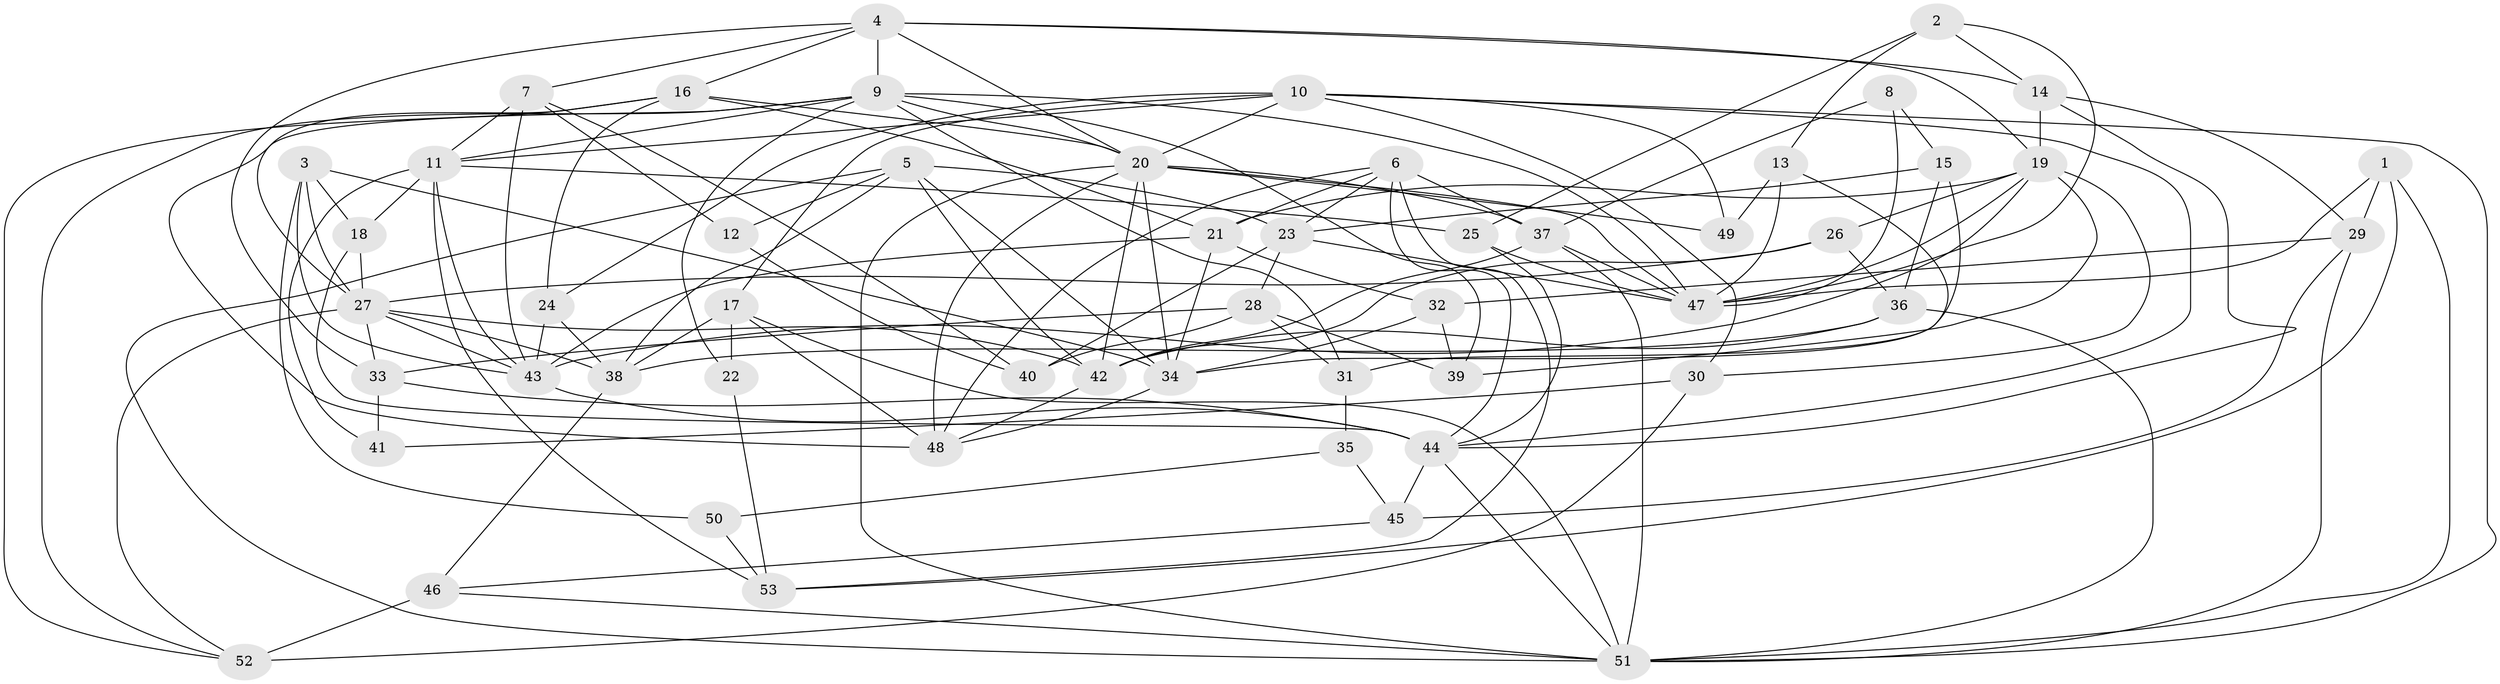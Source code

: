 // original degree distribution, {3: 0.2761904761904762, 4: 0.2761904761904762, 2: 0.11428571428571428, 6: 0.06666666666666667, 5: 0.21904761904761905, 7: 0.0380952380952381, 8: 0.009523809523809525}
// Generated by graph-tools (version 1.1) at 2025/02/03/09/25 03:02:10]
// undirected, 53 vertices, 145 edges
graph export_dot {
graph [start="1"]
  node [color=gray90,style=filled];
  1;
  2;
  3;
  4;
  5;
  6;
  7;
  8;
  9;
  10;
  11;
  12;
  13;
  14;
  15;
  16;
  17;
  18;
  19;
  20;
  21;
  22;
  23;
  24;
  25;
  26;
  27;
  28;
  29;
  30;
  31;
  32;
  33;
  34;
  35;
  36;
  37;
  38;
  39;
  40;
  41;
  42;
  43;
  44;
  45;
  46;
  47;
  48;
  49;
  50;
  51;
  52;
  53;
  1 -- 29 [weight=1.0];
  1 -- 47 [weight=1.0];
  1 -- 51 [weight=1.0];
  1 -- 53 [weight=1.0];
  2 -- 13 [weight=1.0];
  2 -- 14 [weight=1.0];
  2 -- 25 [weight=1.0];
  2 -- 47 [weight=1.0];
  3 -- 18 [weight=1.0];
  3 -- 27 [weight=1.0];
  3 -- 34 [weight=1.0];
  3 -- 43 [weight=1.0];
  3 -- 50 [weight=1.0];
  4 -- 7 [weight=1.0];
  4 -- 9 [weight=1.0];
  4 -- 14 [weight=1.0];
  4 -- 16 [weight=1.0];
  4 -- 19 [weight=1.0];
  4 -- 20 [weight=1.0];
  4 -- 33 [weight=1.0];
  5 -- 12 [weight=1.0];
  5 -- 23 [weight=1.0];
  5 -- 34 [weight=1.0];
  5 -- 38 [weight=1.0];
  5 -- 42 [weight=1.0];
  5 -- 51 [weight=1.0];
  6 -- 21 [weight=1.0];
  6 -- 23 [weight=1.0];
  6 -- 37 [weight=1.0];
  6 -- 44 [weight=1.0];
  6 -- 48 [weight=1.0];
  6 -- 53 [weight=1.0];
  7 -- 11 [weight=1.0];
  7 -- 12 [weight=1.0];
  7 -- 40 [weight=1.0];
  7 -- 43 [weight=2.0];
  8 -- 15 [weight=1.0];
  8 -- 37 [weight=1.0];
  8 -- 47 [weight=1.0];
  9 -- 11 [weight=1.0];
  9 -- 20 [weight=1.0];
  9 -- 22 [weight=1.0];
  9 -- 31 [weight=1.0];
  9 -- 39 [weight=1.0];
  9 -- 47 [weight=1.0];
  9 -- 48 [weight=1.0];
  9 -- 52 [weight=1.0];
  10 -- 11 [weight=1.0];
  10 -- 17 [weight=1.0];
  10 -- 20 [weight=1.0];
  10 -- 24 [weight=1.0];
  10 -- 30 [weight=1.0];
  10 -- 44 [weight=1.0];
  10 -- 49 [weight=1.0];
  10 -- 51 [weight=1.0];
  11 -- 18 [weight=1.0];
  11 -- 25 [weight=1.0];
  11 -- 41 [weight=1.0];
  11 -- 43 [weight=1.0];
  11 -- 53 [weight=1.0];
  12 -- 40 [weight=1.0];
  13 -- 31 [weight=1.0];
  13 -- 47 [weight=2.0];
  13 -- 49 [weight=1.0];
  14 -- 19 [weight=1.0];
  14 -- 29 [weight=1.0];
  14 -- 44 [weight=1.0];
  15 -- 23 [weight=1.0];
  15 -- 34 [weight=1.0];
  15 -- 36 [weight=1.0];
  16 -- 20 [weight=1.0];
  16 -- 21 [weight=1.0];
  16 -- 24 [weight=1.0];
  16 -- 27 [weight=1.0];
  16 -- 52 [weight=1.0];
  17 -- 22 [weight=1.0];
  17 -- 38 [weight=1.0];
  17 -- 48 [weight=1.0];
  17 -- 51 [weight=1.0];
  18 -- 27 [weight=1.0];
  18 -- 44 [weight=1.0];
  19 -- 21 [weight=1.0];
  19 -- 26 [weight=1.0];
  19 -- 30 [weight=1.0];
  19 -- 39 [weight=1.0];
  19 -- 43 [weight=1.0];
  19 -- 47 [weight=2.0];
  20 -- 34 [weight=1.0];
  20 -- 37 [weight=1.0];
  20 -- 42 [weight=1.0];
  20 -- 47 [weight=1.0];
  20 -- 48 [weight=2.0];
  20 -- 49 [weight=1.0];
  20 -- 51 [weight=1.0];
  21 -- 32 [weight=1.0];
  21 -- 34 [weight=1.0];
  21 -- 43 [weight=1.0];
  22 -- 53 [weight=1.0];
  23 -- 28 [weight=1.0];
  23 -- 40 [weight=1.0];
  23 -- 47 [weight=1.0];
  24 -- 38 [weight=1.0];
  24 -- 43 [weight=2.0];
  25 -- 44 [weight=1.0];
  25 -- 47 [weight=1.0];
  26 -- 27 [weight=1.0];
  26 -- 36 [weight=1.0];
  26 -- 42 [weight=1.0];
  27 -- 33 [weight=1.0];
  27 -- 38 [weight=1.0];
  27 -- 42 [weight=1.0];
  27 -- 43 [weight=1.0];
  27 -- 52 [weight=1.0];
  28 -- 31 [weight=1.0];
  28 -- 33 [weight=1.0];
  28 -- 39 [weight=1.0];
  28 -- 40 [weight=1.0];
  29 -- 32 [weight=2.0];
  29 -- 45 [weight=1.0];
  29 -- 51 [weight=1.0];
  30 -- 41 [weight=2.0];
  30 -- 52 [weight=1.0];
  31 -- 35 [weight=1.0];
  32 -- 34 [weight=1.0];
  32 -- 39 [weight=1.0];
  33 -- 41 [weight=2.0];
  33 -- 44 [weight=2.0];
  34 -- 48 [weight=1.0];
  35 -- 45 [weight=1.0];
  35 -- 50 [weight=1.0];
  36 -- 38 [weight=1.0];
  36 -- 42 [weight=1.0];
  36 -- 51 [weight=1.0];
  37 -- 42 [weight=1.0];
  37 -- 47 [weight=1.0];
  37 -- 51 [weight=1.0];
  38 -- 46 [weight=1.0];
  42 -- 48 [weight=1.0];
  43 -- 44 [weight=1.0];
  44 -- 45 [weight=1.0];
  44 -- 51 [weight=1.0];
  45 -- 46 [weight=1.0];
  46 -- 51 [weight=1.0];
  46 -- 52 [weight=2.0];
  50 -- 53 [weight=1.0];
}
